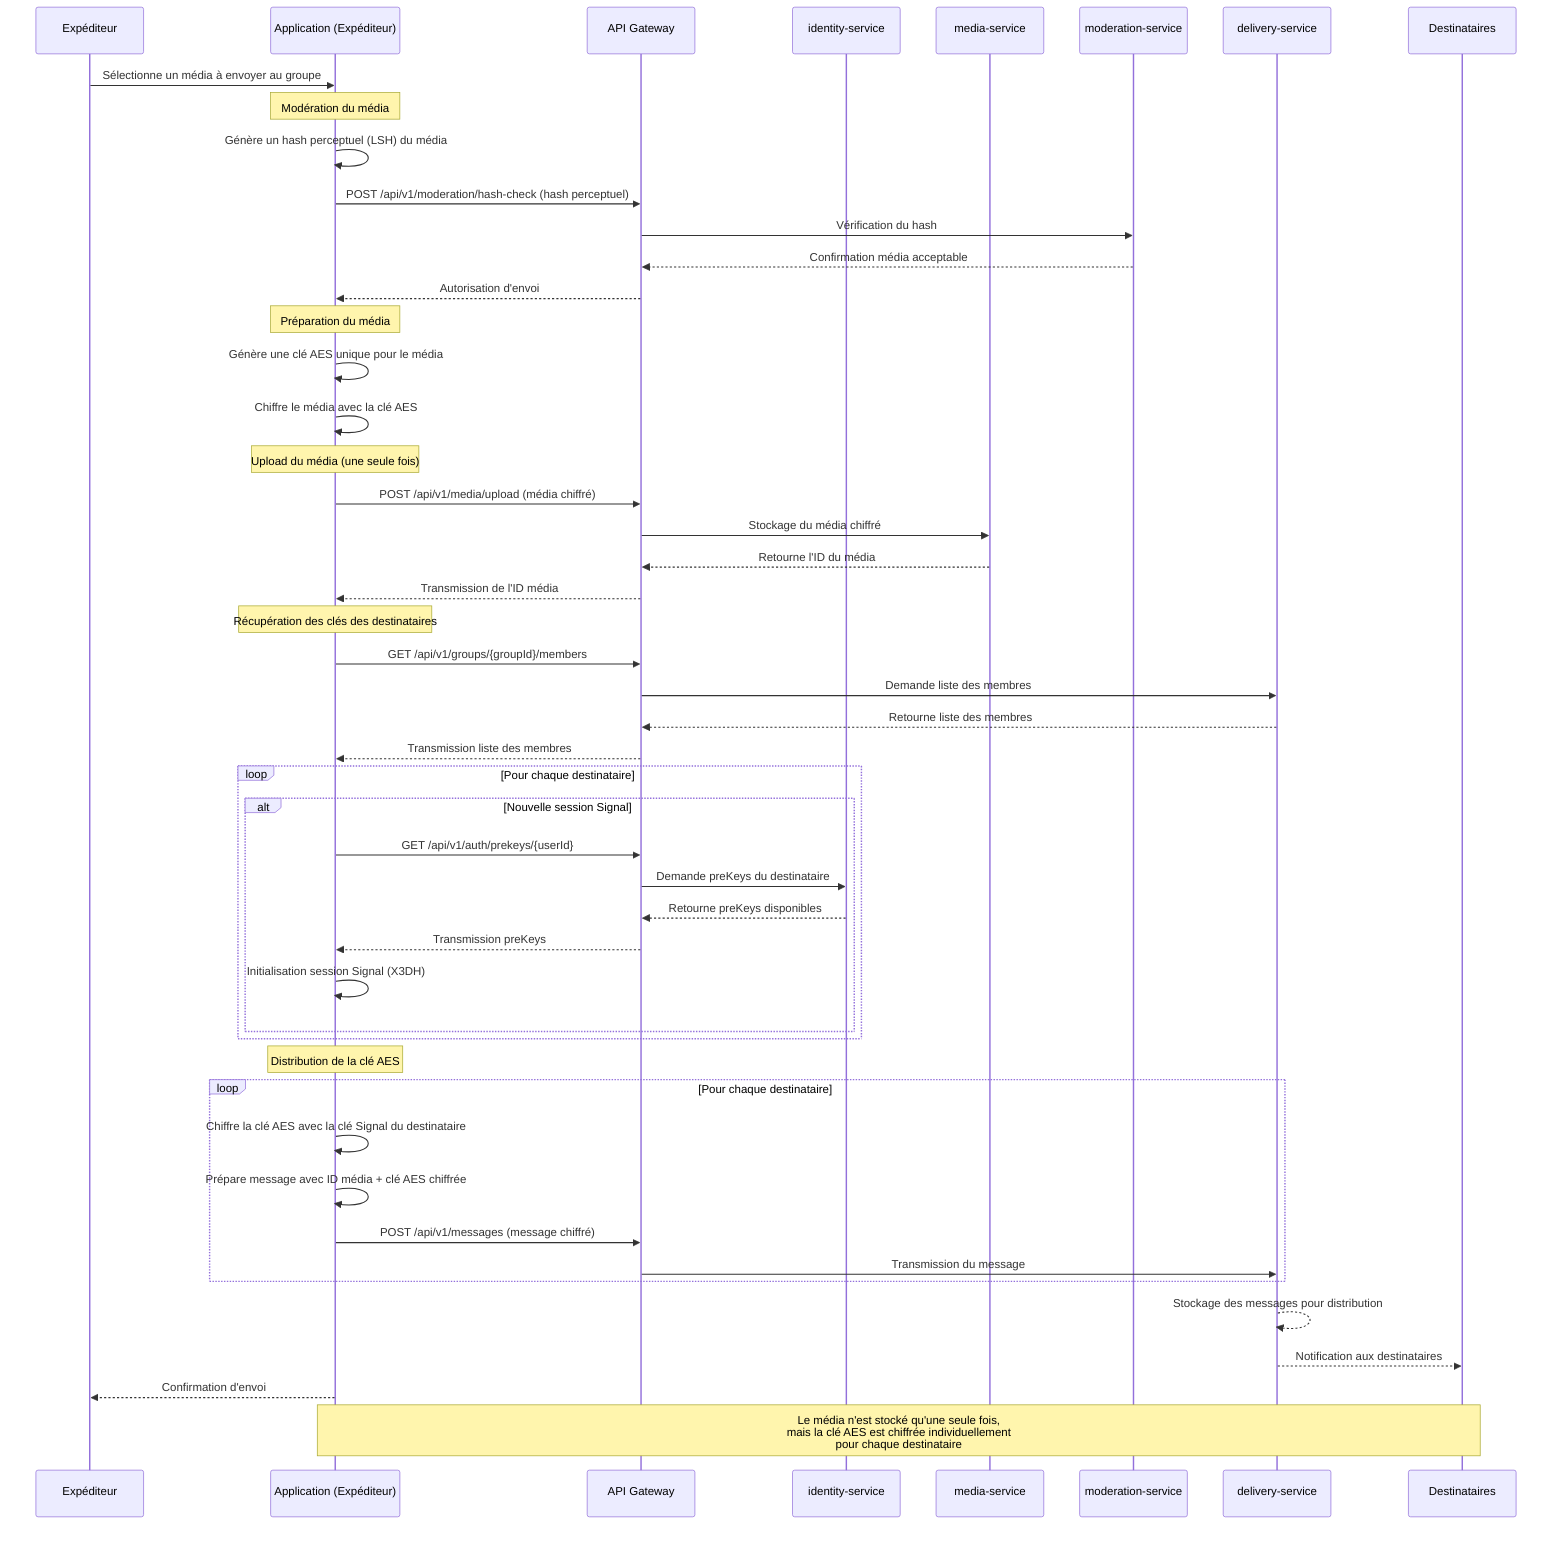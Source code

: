 sequenceDiagram
    participant Sender as Expéditeur
    participant SenderApp as Application (Expéditeur)
    participant API as API Gateway
    participant IS as identity-service
    participant MS as media-service
    participant MOD as moderation-service
    participant DS as delivery-service
    participant Receivers as Destinataires

    Sender->>SenderApp: Sélectionne un média à envoyer au groupe
    
    Note over SenderApp: Modération du média
    SenderApp->>SenderApp: Génère un hash perceptuel (LSH) du média
    SenderApp->>API: POST /api/v1/moderation/hash-check (hash perceptuel)
    API->>MOD: Vérification du hash
    MOD-->>API: Confirmation média acceptable
    API-->>SenderApp: Autorisation d'envoi
    
    Note over SenderApp: Préparation du média
    SenderApp->>SenderApp: Génère une clé AES unique pour le média
    SenderApp->>SenderApp: Chiffre le média avec la clé AES
    
    Note over SenderApp: Upload du média (une seule fois)
    SenderApp->>API: POST /api/v1/media/upload (média chiffré)
    API->>MS: Stockage du média chiffré
    MS-->>API: Retourne l'ID du média
    API-->>SenderApp: Transmission de l'ID média
    
    Note over SenderApp: Récupération des clés des destinataires
    SenderApp->>API: GET /api/v1/groups/{groupId}/members
    API->>DS: Demande liste des membres
    DS-->>API: Retourne liste des membres
    API-->>SenderApp: Transmission liste des membres
    
    loop Pour chaque destinataire
        alt Nouvelle session Signal
            SenderApp->>API: GET /api/v1/auth/prekeys/{userId}
            API->>IS: Demande preKeys du destinataire
            IS-->>API: Retourne preKeys disponibles
            API-->>SenderApp: Transmission preKeys
            SenderApp->>SenderApp: Initialisation session Signal (X3DH)
        end
    end
    
    Note over SenderApp: Distribution de la clé AES
    loop Pour chaque destinataire
        SenderApp->>SenderApp: Chiffre la clé AES avec la clé Signal du destinataire
        SenderApp->>SenderApp: Prépare message avec ID média + clé AES chiffrée
        SenderApp->>API: POST /api/v1/messages (message chiffré)
        API->>DS: Transmission du message
    end
    
    DS-->>DS: Stockage des messages pour distribution
    DS-->>Receivers: Notification aux destinataires
    
    SenderApp-->>Sender: Confirmation d'envoi

    Note over SenderApp,Receivers: Le média n'est stocké qu'une seule fois,<br/>mais la clé AES est chiffrée individuellement<br/>pour chaque destinataire